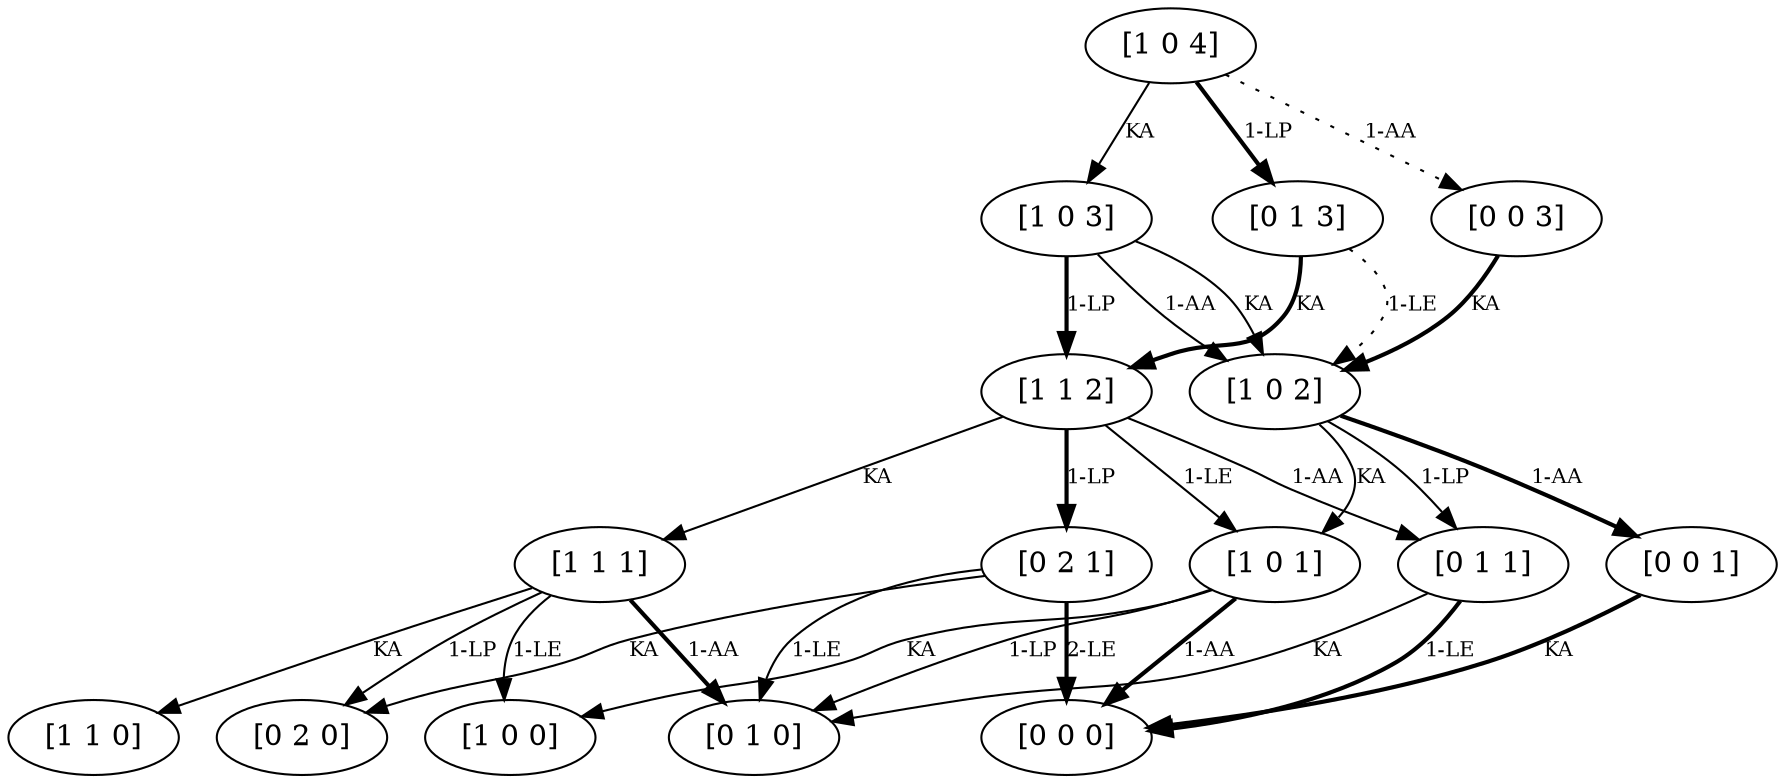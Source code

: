 digraph  {
	graph [ratio="compress";
	 margin=0];
	node [label="\N"];
	edge [fontsize=10]
	5	 [capacity="[1]",
		label="[1 1 0]",
		stock="[1]",
		time=0,
		value=0.0];
	6	 [capacity="[1]",
		label="[1 1 1]",
		stock="[1]",
		time=1,
		value=100.0];
	6 -> 5 [key=0,
	goal="[1 1 0]",
	label=KA,
	modus=KA,
	not_best_politic=True,
	revenue=0,
	time=1,
	weight=0.0,
	weight_goal=0.0];
10 [capacity="[1]",
	label="[1 0 0]",
	stock="[0]",
	time=0,
	value=0.0];
6 -> 10 [key=1,
goal="[1 0 0]",
label="1-LE",
modus=LE,
not_best_politic=True,
revenue=100,
time=1,
weight=100.0,
weight_goal=0.0];
15 [capacity="[0]",
label="[0 2 0]",
stock="[2]",
time=0,
value=0.0];
6 -> 15 [key=1,
goal="[0 2 0]",
label="1-LP",
modus=LP,
not_best_politic=True,
revenue=0,
time=1,
weight=0.0,
weight_goal=0.0];
20 [capacity="[0]",
label="[0 1 0]",
stock="[1]",
time=0,
value=0.0];
6 -> 20 [key=1,
goal="[0 1 0]",
label="1-AA",
modus=AA,
not_best_politic=False,
revenue=100,
style=bold,
time=1,
weight=100.0,
weight_goal=0.0];
7 [capacity="[1]",
label="[1 1 2]",
stock="[1]",
time=2,
value=375.0];
7 -> 6 [key=0,
goal="[1 1 1]",
label=KA,
modus=KA,
not_best_politic=True,
revenue=0,
time=2,
weight=0.0,
weight_goal=100.0];
11 [capacity="[1]",
label="[1 0 1]",
stock="[0]",
time=1,
value=50.0];
7 -> 11 [key=1,
goal="[1 0 1]",
label="1-LE",
modus=LE,
not_best_politic=True,
revenue=100,
time=2,
weight=50.0,
weight_goal=50.0];
16 [capacity="[0]",
label="[0 2 1]",
stock="[2]",
time=1,
value=550.0];
7 -> 16 [key=1,
goal="[0 2 1]",
label="1-LP",
modus=LP,
not_best_politic=False,
revenue=0,
style=bold,
time=2,
weight=450.0,
weight_goal=550.0];
21 [capacity="[0]",
label="[0 1 1]",
stock="[1]",
time=1,
value=50.0];
7 -> 21 [key=1,
goal="[0 1 1]",
label="1-AA",
modus=AA,
not_best_politic=True,
revenue=100,
time=2,
weight=50.0,
weight_goal=50.0];
11 -> 10 [key=0,
goal="[1 0 0]",
label=KA,
modus=KA,
not_best_politic=True,
revenue=0,
time=1,
weight=0.0,
weight_goal=0.0];
11 -> 20 [key=1,
goal="[0 1 0]",
label="1-LP",
modus=LP,
not_best_politic=True,
revenue=0,
time=1,
weight=0.0,
weight_goal=0.0];
25 [capacity="[0]",
label="[0 0 0]",
stock="[0]",
time=0,
value=0.0];
11 -> 25 [key=1,
goal="[0 0 0]",
label="1-AA",
modus=AA,
not_best_politic=False,
revenue=100,
style=bold,
time=1,
weight=100.0,
weight_goal=0.0];
12 [capacity="[1]",
label="[1 0 2]",
stock="[0]",
time=2,
value=75.0];
12 -> 11 [key=0,
goal="[1 0 1]",
label=KA,
modus=KA,
not_best_politic=True,
revenue=0,
time=2,
weight=0.0,
weight_goal=50.0];
12 -> 21 [key=1,
goal="[0 1 1]",
label="1-LP",
modus=LP,
not_best_politic=True,
revenue=0,
time=2,
weight=0.0,
weight_goal=50.0];
26 [capacity="[0]",
label="[0 0 1]",
stock="[0]",
time=1,
value=0.0];
12 -> 26 [key=1,
goal="[0 0 1]",
label="1-AA",
modus=AA,
not_best_politic=False,
revenue=100,
style=bold,
time=2,
weight=50.0,
weight_goal=0.0];
13 [capacity="[1]",
label="[1 0 3]",
stock="[0]",
time=3,
value=275.0];
13 -> 7 [key=1,
goal="[1 1 2]",
label="1-LP",
modus=LP,
not_best_politic=False,
revenue=0,
style=bold,
time=3,
weight=300.0,
weight_goal=375.0];
13 -> 12 [key=0,
goal="[1 0 2]",
label=KA,
modus=KA,
not_best_politic=True,
revenue=0,
time=3,
weight=0.0,
weight_goal=75.0];
13 -> 12 [key=1,
goal="[1 0 2]",
label="1-AA",
modus=AA,
not_best_politic=True,
revenue=100,
time=3,
weight=100.0,
weight_goal=75.0];
14 [capacity="[1]",
label="[1 0 4]",
stock="[0]",
time=4,
value=325.0];
14 -> 13 [key=0,
goal="[1 0 3]",
label=KA,
modus=KA,
not_best_politic=True,
revenue=0,
time=4,
weight=0.0,
weight_goal=275.0];
23 [capacity="[0]",
label="[0 1 3]",
stock="[1]",
time=3,
value=0.0];
14 -> 23 [key=1,
goal="[0 1 3]",
label="1-LP",
modus=LP,
not_best_politic=False,
revenue=0,
style=bold,
time=4,
weight=0,
weight_goal=0.0];
28 [capacity="[0]",
label="[0 0 3]",
stock="[0]",
time=3,
value=0.0];
14 -> 28 [key=1,
goal="[0 0 3]",
label="1-AA",
modus=AA,
not_best_politic=True,
revenue=0,
style=dotted,
time=4,
weight=0,
weight_goal=0.0];
16 -> 15 [key=0,
goal="[0 2 0]",
label=KA,
modus=KA,
not_best_politic=True,
revenue=0,
time=1,
weight=0.0,
weight_goal=0.0];
16 -> 20 [key=1,
goal="[0 1 0]",
label="1-LE",
modus=LE,
not_best_politic=True,
revenue=100,
time=1,
weight=100.0,
weight_goal=0.0];
16 -> 25 [key=2,
goal="[0 0 0]",
label="2-LE",
modus=LE,
not_best_politic=False,
revenue=5000,
style=bold,
time=1,
weight=5000.0,
weight_goal=0.0];
21 -> 20 [key=0,
goal="[0 1 0]",
label=KA,
modus=KA,
not_best_politic=True,
revenue=0,
time=1,
weight=0.0,
weight_goal=0.0];
21 -> 25 [key=1,
goal="[0 0 0]",
label="1-LE",
modus=LE,
not_best_politic=False,
revenue=100,
style=bold,
time=1,
weight=100.0,
weight_goal=0.0];
23 -> 7 [key=0,
goal="[1 1 2]",
label=KA,
modus=KA,
not_best_politic=False,
revenue=0,
style=bold,
time=3,
weight=0.0,
weight_goal=375.0];
23 -> 12 [key=1,
goal="[1 0 2]",
label="1-LE",
modus=LE,
not_best_politic=True,
revenue=0,
style=dotted,
time=3,
weight=0,
weight_goal=75.0];
26 -> 25 [key=0,
goal="[0 0 0]",
label=KA,
modus=KA,
not_best_politic=False,
revenue=0,
style=bold,
time=1,
weight=0.0,
weight_goal=0.0];
28 -> 12 [key=0,
goal="[1 0 2]",
label=KA,
modus=KA,
not_best_politic=False,
revenue=0,
style=bold,
time=3,
weight=0.0,
weight_goal=75.0];
}
